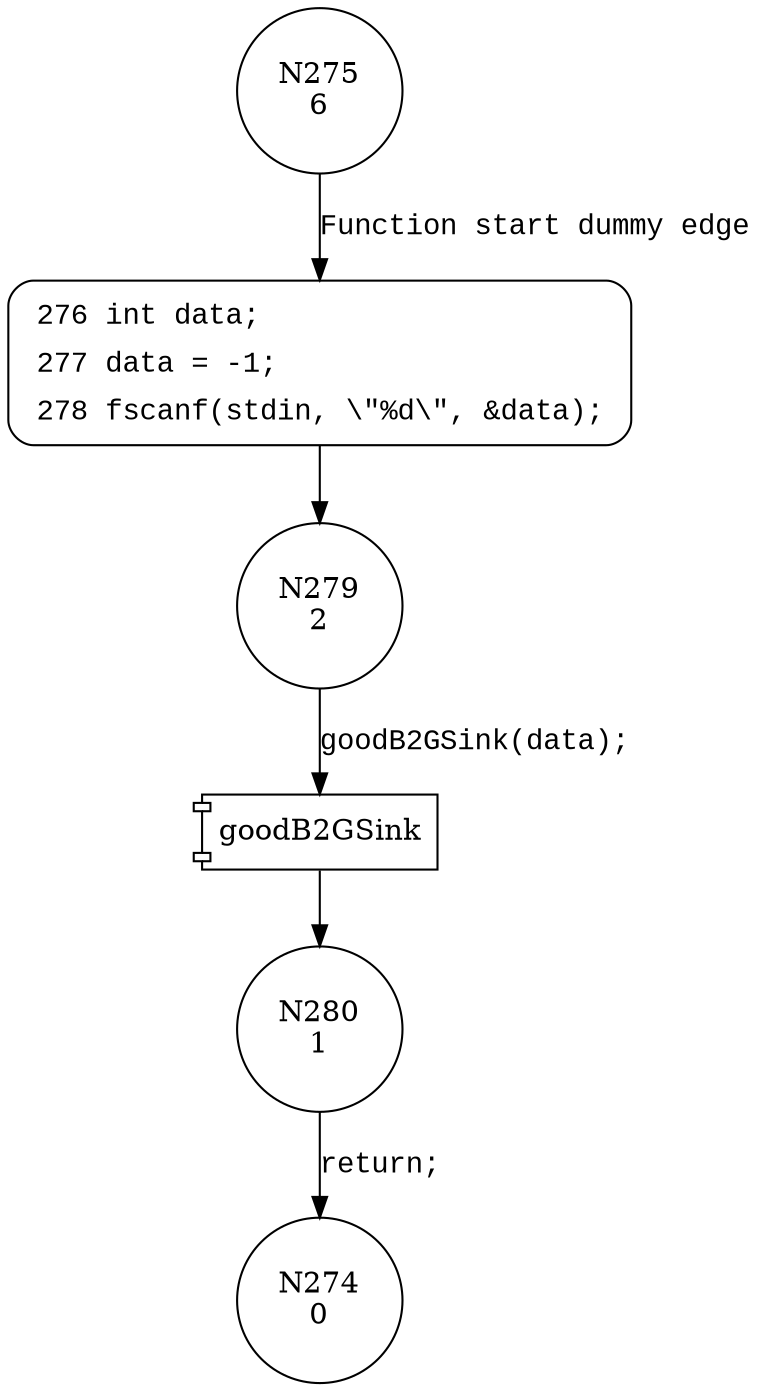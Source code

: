 digraph goodB2G {
275 [shape="circle" label="N275\n6"]
276 [shape="circle" label="N276\n5"]
279 [shape="circle" label="N279\n2"]
280 [shape="circle" label="N280\n1"]
274 [shape="circle" label="N274\n0"]
276 [style="filled,bold" penwidth="1" fillcolor="white" fontname="Courier New" shape="Mrecord" label=<<table border="0" cellborder="0" cellpadding="3" bgcolor="white"><tr><td align="right">276</td><td align="left">int data;</td></tr><tr><td align="right">277</td><td align="left">data = -1;</td></tr><tr><td align="right">278</td><td align="left">fscanf(stdin, \&quot;%d\&quot;, &amp;data);</td></tr></table>>]
276 -> 279[label=""]
275 -> 276 [label="Function start dummy edge" fontname="Courier New"]
100032 [shape="component" label="goodB2GSink"]
279 -> 100032 [label="goodB2GSink(data);" fontname="Courier New"]
100032 -> 280 [label="" fontname="Courier New"]
280 -> 274 [label="return;" fontname="Courier New"]
}